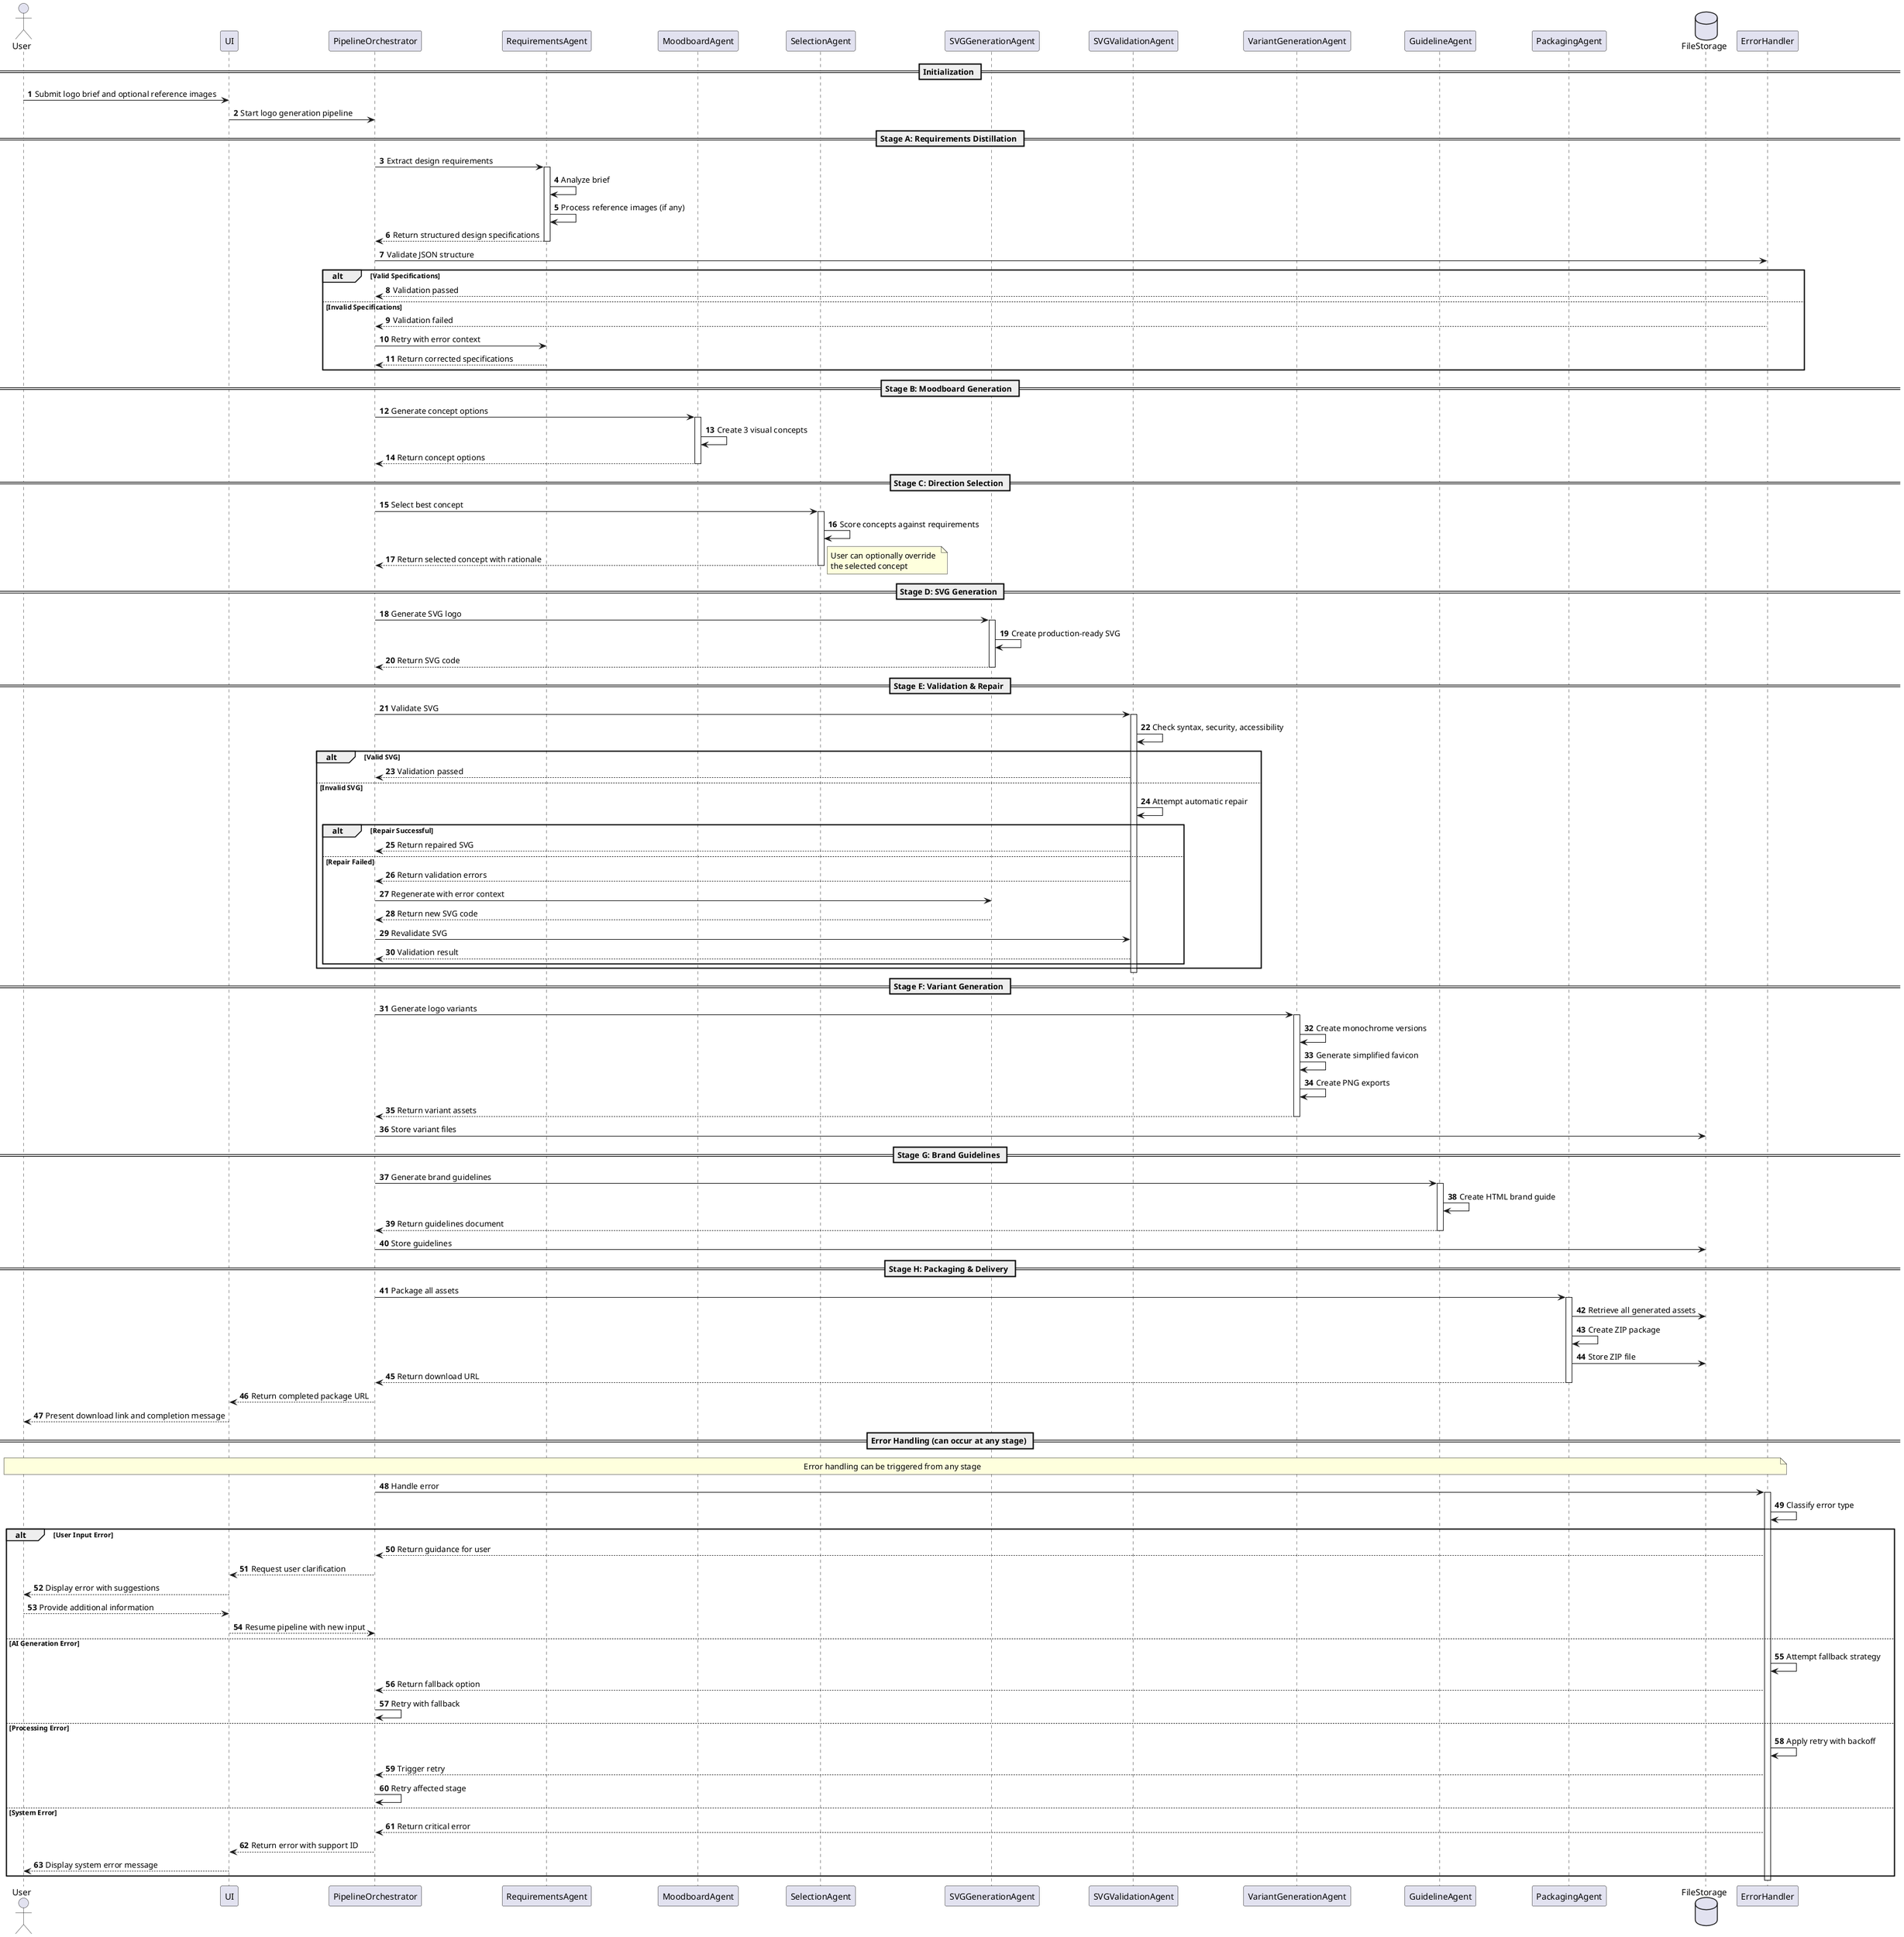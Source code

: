 @startuml AI Logo Generator Pipeline

actor User
participant "UI" as UI
participant "PipelineOrchestrator" as Orchestrator
participant "RequirementsAgent" as ReqAgent
participant "MoodboardAgent" as MoodAgent
participant "SelectionAgent" as SelAgent
participant "SVGGenerationAgent" as SVGAgent
participant "SVGValidationAgent" as ValidAgent
participant "VariantGenerationAgent" as VarAgent
participant "GuidelineAgent" as GuideAgent
participant "PackagingAgent" as PackAgent
database "FileStorage" as Storage
participant "ErrorHandler" as Error

autonumber

== Initialization ==
User -> UI: Submit logo brief and optional reference images
UI -> Orchestrator: Start logo generation pipeline

== Stage A: Requirements Distillation ==
Orchestrator -> ReqAgent: Extract design requirements
activate ReqAgent
ReqAgent -> ReqAgent: Analyze brief
ReqAgent -> ReqAgent: Process reference images (if any)
ReqAgent --> Orchestrator: Return structured design specifications
deactivate ReqAgent
Orchestrator -> Error: Validate JSON structure
alt Valid Specifications
    Error --> Orchestrator: Validation passed
else Invalid Specifications
    Error --> Orchestrator: Validation failed
    Orchestrator -> ReqAgent: Retry with error context
    ReqAgent --> Orchestrator: Return corrected specifications
end

== Stage B: Moodboard Generation ==
Orchestrator -> MoodAgent: Generate concept options
activate MoodAgent
MoodAgent -> MoodAgent: Create 3 visual concepts
MoodAgent --> Orchestrator: Return concept options
deactivate MoodAgent

== Stage C: Direction Selection ==
Orchestrator -> SelAgent: Select best concept
activate SelAgent
SelAgent -> SelAgent: Score concepts against requirements
SelAgent --> Orchestrator: Return selected concept with rationale
deactivate SelAgent
note right
  User can optionally override 
  the selected concept
end note

== Stage D: SVG Generation ==
Orchestrator -> SVGAgent: Generate SVG logo
activate SVGAgent
SVGAgent -> SVGAgent: Create production-ready SVG
SVGAgent --> Orchestrator: Return SVG code
deactivate SVGAgent

== Stage E: Validation & Repair ==
Orchestrator -> ValidAgent: Validate SVG
activate ValidAgent
ValidAgent -> ValidAgent: Check syntax, security, accessibility
alt Valid SVG
    ValidAgent --> Orchestrator: Validation passed
else Invalid SVG
    ValidAgent -> ValidAgent: Attempt automatic repair
    alt Repair Successful
        ValidAgent --> Orchestrator: Return repaired SVG
    else Repair Failed
        ValidAgent --> Orchestrator: Return validation errors
        Orchestrator -> SVGAgent: Regenerate with error context
        SVGAgent --> Orchestrator: Return new SVG code
        Orchestrator -> ValidAgent: Revalidate SVG
        ValidAgent --> Orchestrator: Validation result
    end
end
deactivate ValidAgent

== Stage F: Variant Generation ==
Orchestrator -> VarAgent: Generate logo variants
activate VarAgent
VarAgent -> VarAgent: Create monochrome versions
VarAgent -> VarAgent: Generate simplified favicon
VarAgent -> VarAgent: Create PNG exports
VarAgent --> Orchestrator: Return variant assets
deactivate VarAgent
Orchestrator -> Storage: Store variant files

== Stage G: Brand Guidelines ==
Orchestrator -> GuideAgent: Generate brand guidelines
activate GuideAgent
GuideAgent -> GuideAgent: Create HTML brand guide
GuideAgent --> Orchestrator: Return guidelines document
deactivate GuideAgent
Orchestrator -> Storage: Store guidelines

== Stage H: Packaging & Delivery ==
Orchestrator -> PackAgent: Package all assets
activate PackAgent
PackAgent -> Storage: Retrieve all generated assets
PackAgent -> PackAgent: Create ZIP package
PackAgent -> Storage: Store ZIP file
PackAgent --> Orchestrator: Return download URL
deactivate PackAgent
Orchestrator --> UI: Return completed package URL
UI --> User: Present download link and completion message

== Error Handling (can occur at any stage) ==
note across
  Error handling can be triggered from any stage
end note
Orchestrator -> Error: Handle error
activate Error
Error -> Error: Classify error type
alt User Input Error
    Error --> Orchestrator: Return guidance for user
    Orchestrator --> UI: Request user clarification
    UI --> User: Display error with suggestions
    User --> UI: Provide additional information
    UI --> Orchestrator: Resume pipeline with new input
else AI Generation Error
    Error -> Error: Attempt fallback strategy
    Error --> Orchestrator: Return fallback option
    Orchestrator -> Orchestrator: Retry with fallback
else Processing Error
    Error -> Error: Apply retry with backoff
    Error --> Orchestrator: Trigger retry
    Orchestrator -> Orchestrator: Retry affected stage
else System Error
    Error --> Orchestrator: Return critical error
    Orchestrator --> UI: Return error with support ID
    UI --> User: Display system error message
end
deactivate Error

@enduml